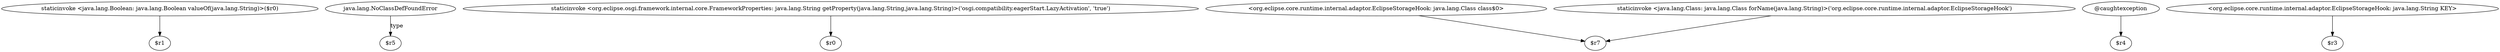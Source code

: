 digraph g {
0[label="staticinvoke <java.lang.Boolean: java.lang.Boolean valueOf(java.lang.String)>($r0)"]
1[label="$r1"]
0->1[label=""]
2[label="java.lang.NoClassDefFoundError"]
3[label="$r5"]
2->3[label="type"]
4[label="staticinvoke <org.eclipse.osgi.framework.internal.core.FrameworkProperties: java.lang.String getProperty(java.lang.String,java.lang.String)>('osgi.compatibility.eagerStart.LazyActivation', 'true')"]
5[label="$r0"]
4->5[label=""]
6[label="<org.eclipse.core.runtime.internal.adaptor.EclipseStorageHook: java.lang.Class class$0>"]
7[label="$r7"]
6->7[label=""]
8[label="@caughtexception"]
9[label="$r4"]
8->9[label=""]
10[label="<org.eclipse.core.runtime.internal.adaptor.EclipseStorageHook: java.lang.String KEY>"]
11[label="$r3"]
10->11[label=""]
12[label="staticinvoke <java.lang.Class: java.lang.Class forName(java.lang.String)>('org.eclipse.core.runtime.internal.adaptor.EclipseStorageHook')"]
12->7[label=""]
}
